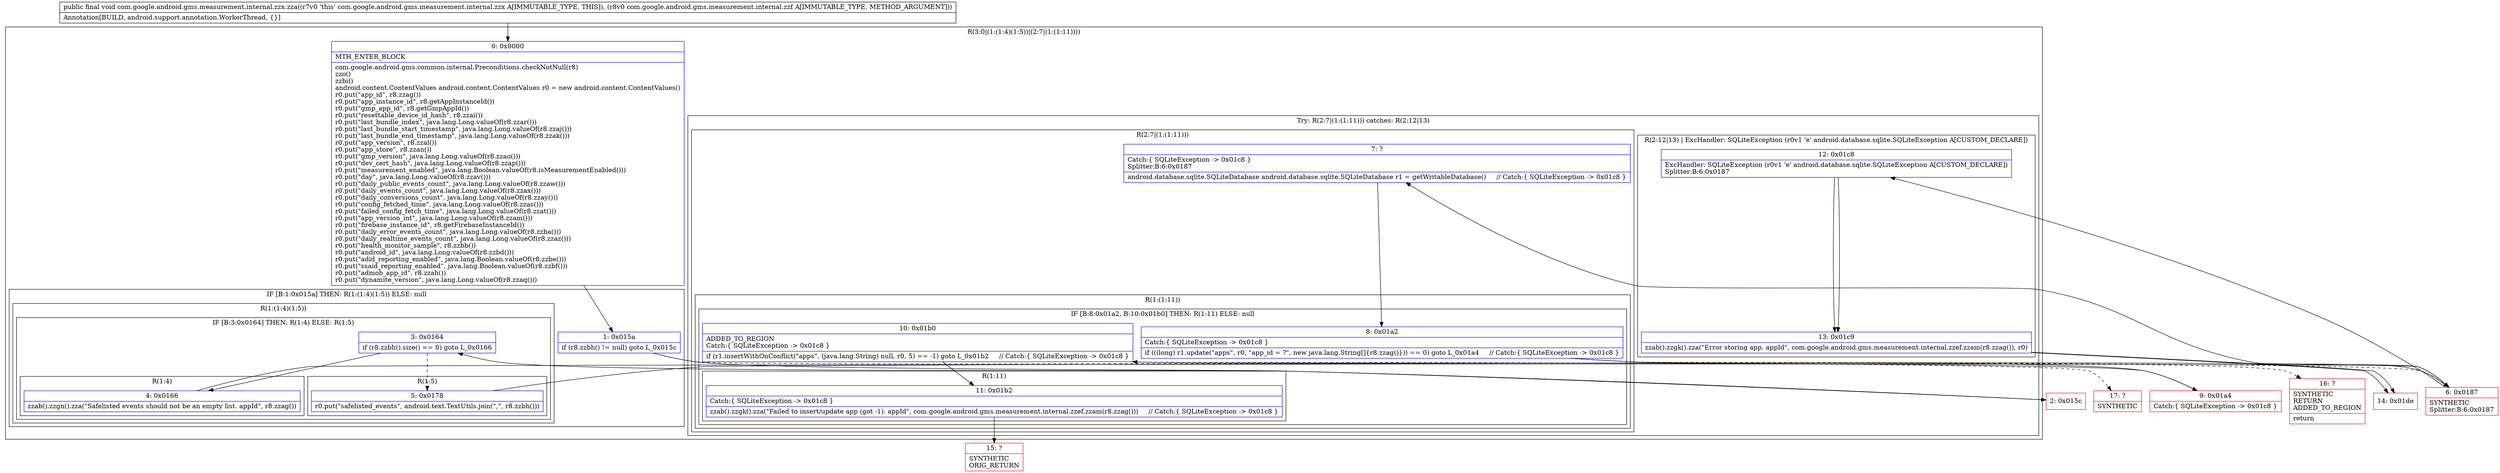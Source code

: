 digraph "CFG forcom.google.android.gms.measurement.internal.zzx.zza(Lcom\/google\/android\/gms\/measurement\/internal\/zzf;)V" {
subgraph cluster_Region_1324713150 {
label = "R(3:0|(1:(1:4)(1:5))|(2:7|(1:(1:11))))";
node [shape=record,color=blue];
Node_0 [shape=record,label="{0\:\ 0x0000|MTH_ENTER_BLOCK\l|com.google.android.gms.common.internal.Preconditions.checkNotNull(r8)\lzzo()\lzzbi()\landroid.content.ContentValues android.content.ContentValues r0 = new android.content.ContentValues()\lr0.put(\"app_id\", r8.zzag())\lr0.put(\"app_instance_id\", r8.getAppInstanceId())\lr0.put(\"gmp_app_id\", r8.getGmpAppId())\lr0.put(\"resettable_device_id_hash\", r8.zzai())\lr0.put(\"last_bundle_index\", java.lang.Long.valueOf(r8.zzar()))\lr0.put(\"last_bundle_start_timestamp\", java.lang.Long.valueOf(r8.zzaj()))\lr0.put(\"last_bundle_end_timestamp\", java.lang.Long.valueOf(r8.zzak()))\lr0.put(\"app_version\", r8.zzal())\lr0.put(\"app_store\", r8.zzan())\lr0.put(\"gmp_version\", java.lang.Long.valueOf(r8.zzao()))\lr0.put(\"dev_cert_hash\", java.lang.Long.valueOf(r8.zzap()))\lr0.put(\"measurement_enabled\", java.lang.Boolean.valueOf(r8.isMeasurementEnabled()))\lr0.put(\"day\", java.lang.Long.valueOf(r8.zzav()))\lr0.put(\"daily_public_events_count\", java.lang.Long.valueOf(r8.zzaw()))\lr0.put(\"daily_events_count\", java.lang.Long.valueOf(r8.zzax()))\lr0.put(\"daily_conversions_count\", java.lang.Long.valueOf(r8.zzay()))\lr0.put(\"config_fetched_time\", java.lang.Long.valueOf(r8.zzas()))\lr0.put(\"failed_config_fetch_time\", java.lang.Long.valueOf(r8.zzat()))\lr0.put(\"app_version_int\", java.lang.Long.valueOf(r8.zzam()))\lr0.put(\"firebase_instance_id\", r8.getFirebaseInstanceId())\lr0.put(\"daily_error_events_count\", java.lang.Long.valueOf(r8.zzba()))\lr0.put(\"daily_realtime_events_count\", java.lang.Long.valueOf(r8.zzaz()))\lr0.put(\"health_monitor_sample\", r8.zzbb())\lr0.put(\"android_id\", java.lang.Long.valueOf(r8.zzbd()))\lr0.put(\"adid_reporting_enabled\", java.lang.Boolean.valueOf(r8.zzbe()))\lr0.put(\"ssaid_reporting_enabled\", java.lang.Boolean.valueOf(r8.zzbf()))\lr0.put(\"admob_app_id\", r8.zzah())\lr0.put(\"dynamite_version\", java.lang.Long.valueOf(r8.zzaq()))\l}"];
subgraph cluster_IfRegion_1664323172 {
label = "IF [B:1:0x015a] THEN: R(1:(1:4)(1:5)) ELSE: null";
node [shape=record,color=blue];
Node_1 [shape=record,label="{1\:\ 0x015a|if (r8.zzbh() != null) goto L_0x015c\l}"];
subgraph cluster_Region_1965947241 {
label = "R(1:(1:4)(1:5))";
node [shape=record,color=blue];
subgraph cluster_IfRegion_343441714 {
label = "IF [B:3:0x0164] THEN: R(1:4) ELSE: R(1:5)";
node [shape=record,color=blue];
Node_3 [shape=record,label="{3\:\ 0x0164|if (r8.zzbh().size() == 0) goto L_0x0166\l}"];
subgraph cluster_Region_1167249987 {
label = "R(1:4)";
node [shape=record,color=blue];
Node_4 [shape=record,label="{4\:\ 0x0166|zzab().zzgn().zza(\"Safelisted events should not be an empty list. appId\", r8.zzag())\l}"];
}
subgraph cluster_Region_1594057678 {
label = "R(1:5)";
node [shape=record,color=blue];
Node_5 [shape=record,label="{5\:\ 0x0178|r0.put(\"safelisted_events\", android.text.TextUtils.join(\",\", r8.zzbh()))\l}"];
}
}
}
}
subgraph cluster_TryCatchRegion_984429627 {
label = "Try: R(2:7|(1:(1:11))) catches: R(2:12|13)";
node [shape=record,color=blue];
subgraph cluster_Region_1418763576 {
label = "R(2:7|(1:(1:11)))";
node [shape=record,color=blue];
Node_7 [shape=record,label="{7\:\ ?|Catch:\{ SQLiteException \-\> 0x01c8 \}\lSplitter:B:6:0x0187\l|android.database.sqlite.SQLiteDatabase android.database.sqlite.SQLiteDatabase r1 = getWritableDatabase()     \/\/ Catch:\{ SQLiteException \-\> 0x01c8 \}\l}"];
subgraph cluster_Region_542205110 {
label = "R(1:(1:11))";
node [shape=record,color=blue];
subgraph cluster_IfRegion_1753197259 {
label = "IF [B:8:0x01a2, B:10:0x01b0] THEN: R(1:11) ELSE: null";
node [shape=record,color=blue];
Node_8 [shape=record,label="{8\:\ 0x01a2|Catch:\{ SQLiteException \-\> 0x01c8 \}\l|if (((long) r1.update(\"apps\", r0, \"app_id = ?\", new java.lang.String[]\{r8.zzag()\})) == 0) goto L_0x01a4     \/\/ Catch:\{ SQLiteException \-\> 0x01c8 \}\l}"];
Node_10 [shape=record,label="{10\:\ 0x01b0|ADDED_TO_REGION\lCatch:\{ SQLiteException \-\> 0x01c8 \}\l|if (r1.insertWithOnConflict(\"apps\", (java.lang.String) null, r0, 5) == \-1) goto L_0x01b2     \/\/ Catch:\{ SQLiteException \-\> 0x01c8 \}\l}"];
subgraph cluster_Region_1894776991 {
label = "R(1:11)";
node [shape=record,color=blue];
Node_11 [shape=record,label="{11\:\ 0x01b2|Catch:\{ SQLiteException \-\> 0x01c8 \}\l|zzab().zzgk().zza(\"Failed to insert\/update app (got \-1). appId\", com.google.android.gms.measurement.internal.zzef.zzam(r8.zzag()))     \/\/ Catch:\{ SQLiteException \-\> 0x01c8 \}\l}"];
}
}
}
}
subgraph cluster_Region_589550600 {
label = "R(2:12|13) | ExcHandler: SQLiteException (r0v1 'e' android.database.sqlite.SQLiteException A[CUSTOM_DECLARE])\l";
node [shape=record,color=blue];
Node_12 [shape=record,label="{12\:\ 0x01c8|ExcHandler: SQLiteException (r0v1 'e' android.database.sqlite.SQLiteException A[CUSTOM_DECLARE])\lSplitter:B:6:0x0187\l}"];
Node_13 [shape=record,label="{13\:\ 0x01c9|zzab().zzgk().zza(\"Error storing app. appId\", com.google.android.gms.measurement.internal.zzef.zzam(r8.zzag()), r0)\l}"];
}
}
}
subgraph cluster_Region_589550600 {
label = "R(2:12|13) | ExcHandler: SQLiteException (r0v1 'e' android.database.sqlite.SQLiteException A[CUSTOM_DECLARE])\l";
node [shape=record,color=blue];
Node_12 [shape=record,label="{12\:\ 0x01c8|ExcHandler: SQLiteException (r0v1 'e' android.database.sqlite.SQLiteException A[CUSTOM_DECLARE])\lSplitter:B:6:0x0187\l}"];
Node_13 [shape=record,label="{13\:\ 0x01c9|zzab().zzgk().zza(\"Error storing app. appId\", com.google.android.gms.measurement.internal.zzef.zzam(r8.zzag()), r0)\l}"];
}
Node_2 [shape=record,color=red,label="{2\:\ 0x015c}"];
Node_6 [shape=record,color=red,label="{6\:\ 0x0187|SYNTHETIC\lSplitter:B:6:0x0187\l}"];
Node_9 [shape=record,color=red,label="{9\:\ 0x01a4|Catch:\{ SQLiteException \-\> 0x01c8 \}\l}"];
Node_14 [shape=record,color=red,label="{14\:\ 0x01de}"];
Node_15 [shape=record,color=red,label="{15\:\ ?|SYNTHETIC\lORIG_RETURN\l}"];
Node_16 [shape=record,color=red,label="{16\:\ ?|SYNTHETIC\lRETURN\lADDED_TO_REGION\l|return\l}"];
Node_17 [shape=record,color=red,label="{17\:\ ?|SYNTHETIC\l}"];
MethodNode[shape=record,label="{public final void com.google.android.gms.measurement.internal.zzx.zza((r7v0 'this' com.google.android.gms.measurement.internal.zzx A[IMMUTABLE_TYPE, THIS]), (r8v0 com.google.android.gms.measurement.internal.zzf A[IMMUTABLE_TYPE, METHOD_ARGUMENT]))  | Annotation[BUILD, android.support.annotation.WorkerThread, \{\}]\l}"];
MethodNode -> Node_0;
Node_0 -> Node_1;
Node_1 -> Node_2;
Node_1 -> Node_6[style=dashed];
Node_3 -> Node_4;
Node_3 -> Node_5[style=dashed];
Node_4 -> Node_6;
Node_5 -> Node_6;
Node_7 -> Node_8;
Node_8 -> Node_9;
Node_8 -> Node_16[style=dashed];
Node_10 -> Node_11;
Node_10 -> Node_17[style=dashed];
Node_11 -> Node_15;
Node_12 -> Node_13;
Node_13 -> Node_14;
Node_12 -> Node_13;
Node_13 -> Node_14;
Node_2 -> Node_3;
Node_6 -> Node_7;
Node_6 -> Node_12;
Node_9 -> Node_10;
}

